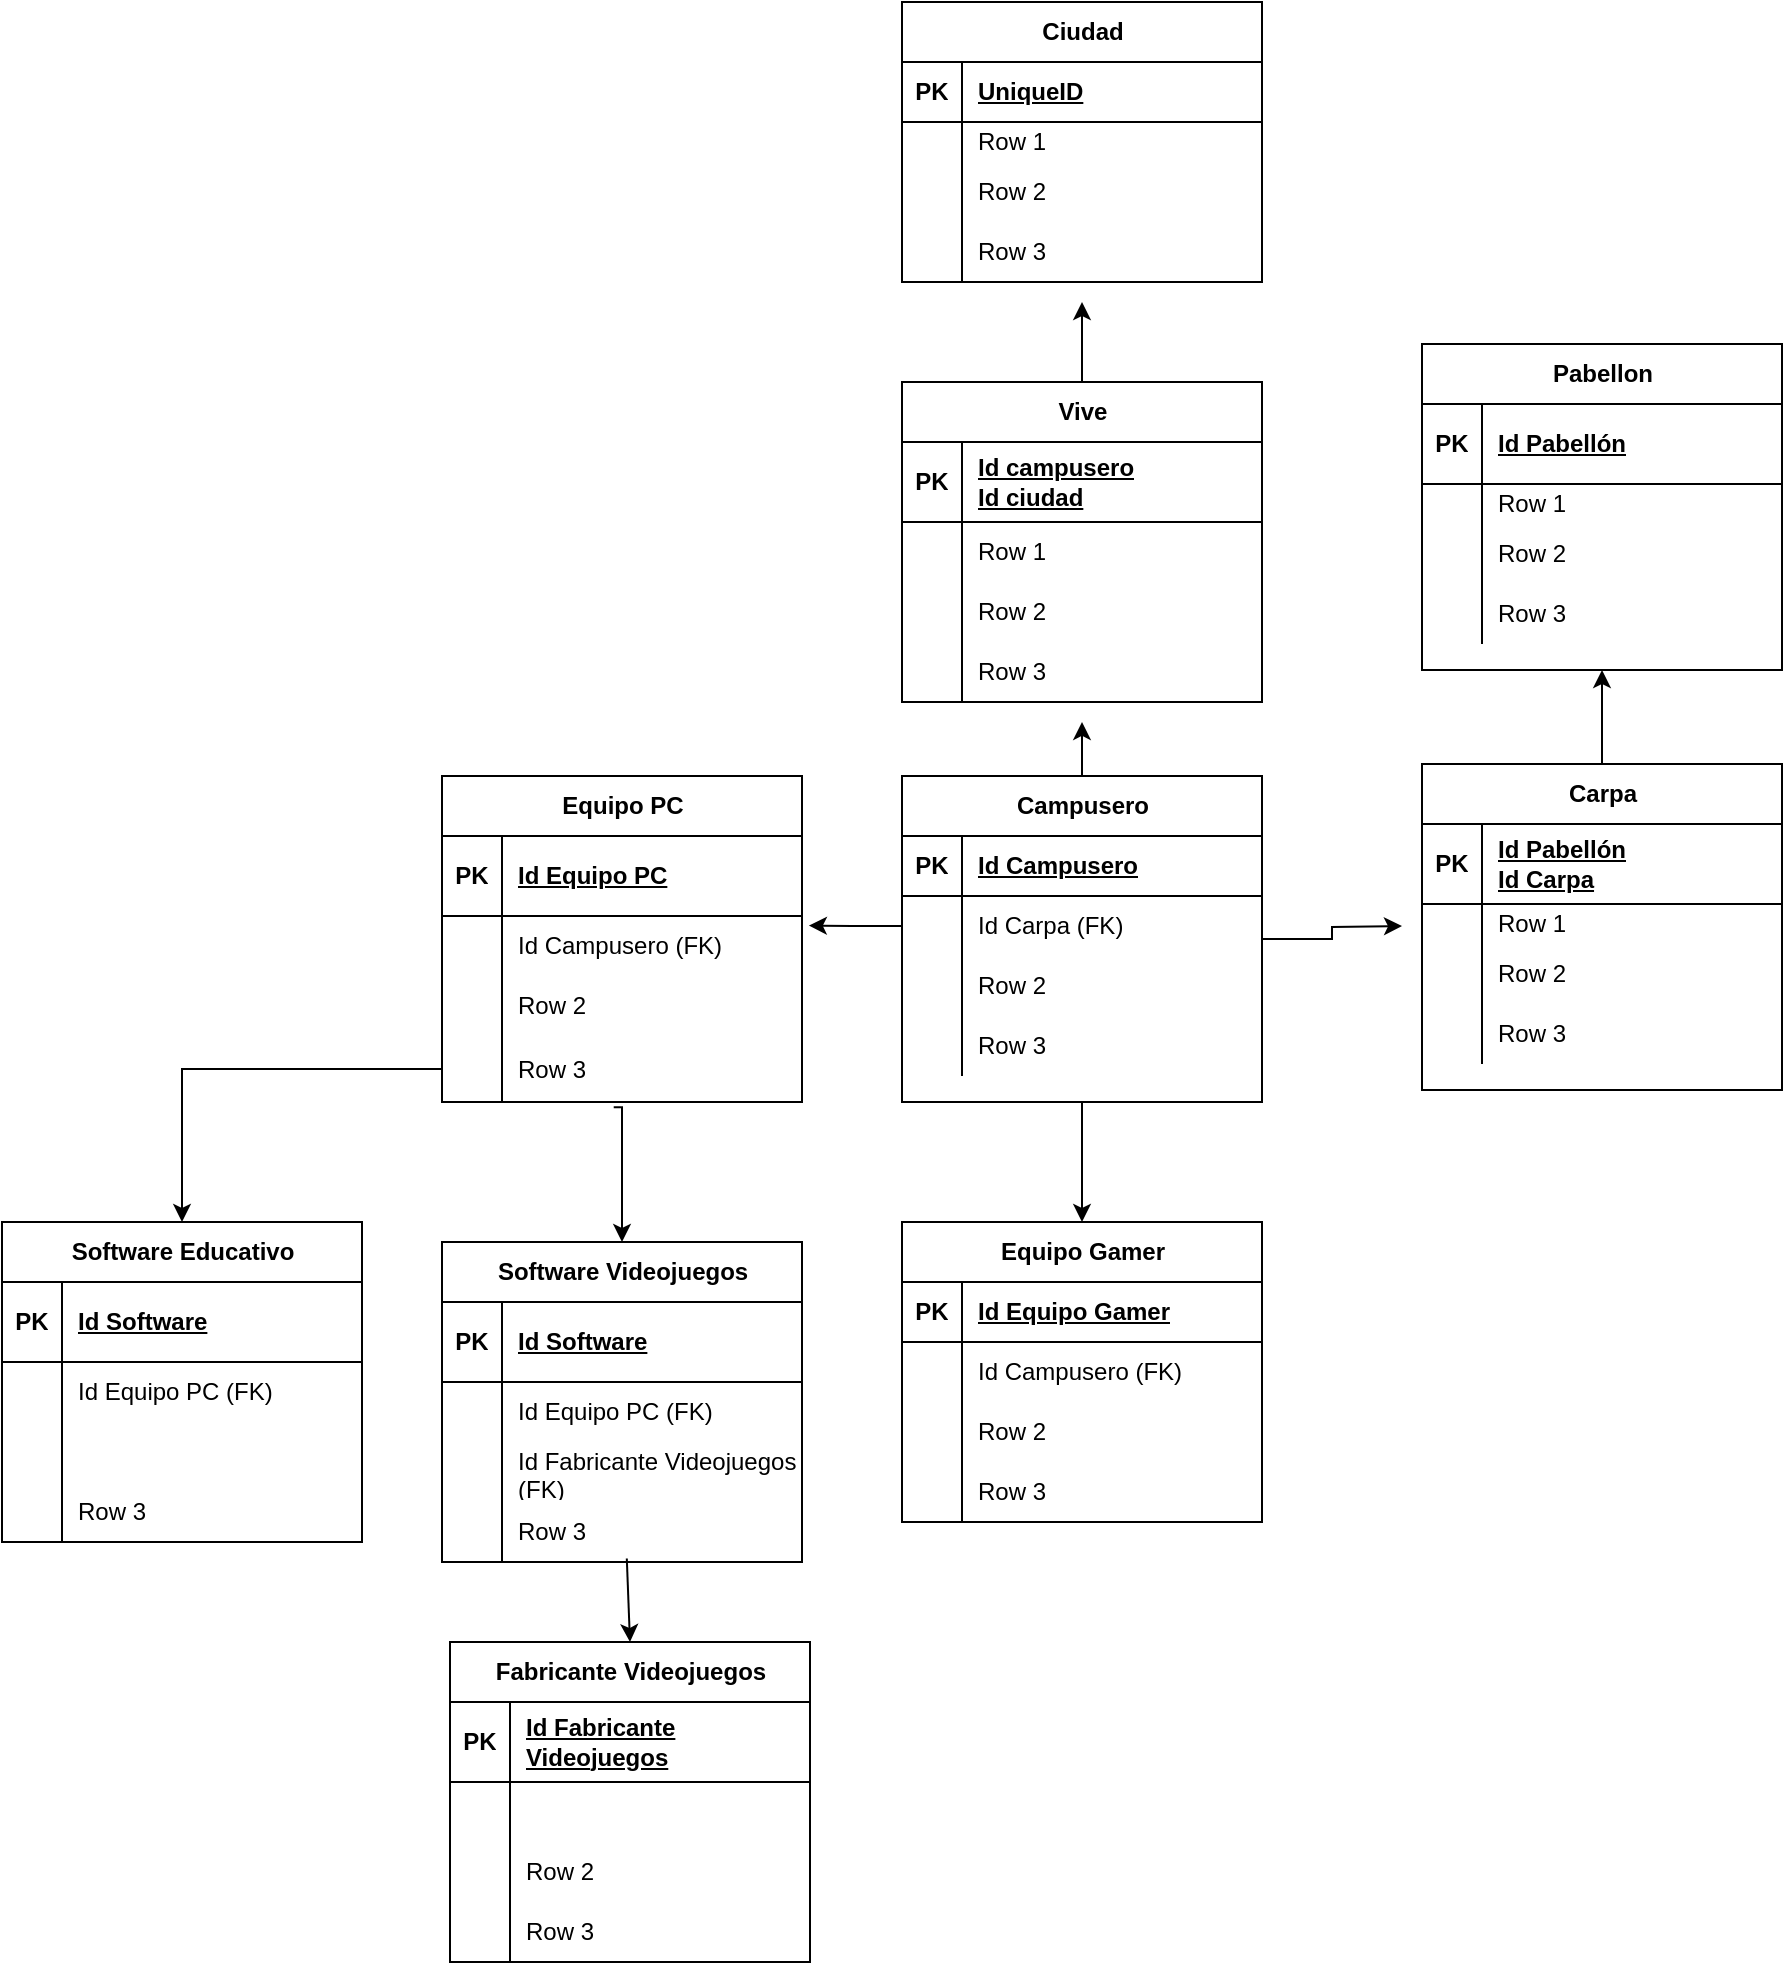 <mxfile version="24.0.7" type="github">
  <diagram name="Página-1" id="OaB4uqF4rXkdWsNywnOx">
    <mxGraphModel dx="1625" dy="1523" grid="1" gridSize="10" guides="1" tooltips="1" connect="1" arrows="1" fold="1" page="1" pageScale="1" pageWidth="583" pageHeight="413" math="0" shadow="0">
      <root>
        <mxCell id="0" />
        <mxCell id="1" parent="0" />
        <mxCell id="SOvv53w-zPYkw4qj_Jx9-73" style="edgeStyle=orthogonalEdgeStyle;rounded=0;orthogonalLoop=1;jettySize=auto;html=1;" edge="1" parent="1" source="SOvv53w-zPYkw4qj_Jx9-6">
          <mxGeometry relative="1" as="geometry">
            <mxPoint x="490" y="282" as="targetPoint" />
          </mxGeometry>
        </mxCell>
        <mxCell id="SOvv53w-zPYkw4qj_Jx9-145" style="edgeStyle=orthogonalEdgeStyle;rounded=0;orthogonalLoop=1;jettySize=auto;html=1;exitX=0.5;exitY=1;exitDx=0;exitDy=0;entryX=0.5;entryY=0;entryDx=0;entryDy=0;" edge="1" parent="1" source="SOvv53w-zPYkw4qj_Jx9-6" target="SOvv53w-zPYkw4qj_Jx9-132">
          <mxGeometry relative="1" as="geometry" />
        </mxCell>
        <mxCell id="SOvv53w-zPYkw4qj_Jx9-6" value="Campusero" style="shape=table;startSize=30;container=1;collapsible=1;childLayout=tableLayout;fixedRows=1;rowLines=0;fontStyle=1;align=center;resizeLast=1;html=1;" vertex="1" parent="1">
          <mxGeometry x="240" y="207" width="180" height="163" as="geometry" />
        </mxCell>
        <mxCell id="SOvv53w-zPYkw4qj_Jx9-7" value="" style="shape=tableRow;horizontal=0;startSize=0;swimlaneHead=0;swimlaneBody=0;fillColor=none;collapsible=0;dropTarget=0;points=[[0,0.5],[1,0.5]];portConstraint=eastwest;top=0;left=0;right=0;bottom=1;" vertex="1" parent="SOvv53w-zPYkw4qj_Jx9-6">
          <mxGeometry y="30" width="180" height="30" as="geometry" />
        </mxCell>
        <mxCell id="SOvv53w-zPYkw4qj_Jx9-8" value="PK" style="shape=partialRectangle;connectable=0;fillColor=none;top=0;left=0;bottom=0;right=0;fontStyle=1;overflow=hidden;whiteSpace=wrap;html=1;" vertex="1" parent="SOvv53w-zPYkw4qj_Jx9-7">
          <mxGeometry width="30" height="30" as="geometry">
            <mxRectangle width="30" height="30" as="alternateBounds" />
          </mxGeometry>
        </mxCell>
        <mxCell id="SOvv53w-zPYkw4qj_Jx9-9" value="Id Campusero" style="shape=partialRectangle;connectable=0;fillColor=none;top=0;left=0;bottom=0;right=0;align=left;spacingLeft=6;fontStyle=5;overflow=hidden;whiteSpace=wrap;html=1;" vertex="1" parent="SOvv53w-zPYkw4qj_Jx9-7">
          <mxGeometry x="30" width="150" height="30" as="geometry">
            <mxRectangle width="150" height="30" as="alternateBounds" />
          </mxGeometry>
        </mxCell>
        <mxCell id="SOvv53w-zPYkw4qj_Jx9-10" value="" style="shape=tableRow;horizontal=0;startSize=0;swimlaneHead=0;swimlaneBody=0;fillColor=none;collapsible=0;dropTarget=0;points=[[0,0.5],[1,0.5]];portConstraint=eastwest;top=0;left=0;right=0;bottom=0;" vertex="1" parent="SOvv53w-zPYkw4qj_Jx9-6">
          <mxGeometry y="60" width="180" height="30" as="geometry" />
        </mxCell>
        <mxCell id="SOvv53w-zPYkw4qj_Jx9-11" value="" style="shape=partialRectangle;connectable=0;fillColor=none;top=0;left=0;bottom=0;right=0;editable=1;overflow=hidden;whiteSpace=wrap;html=1;" vertex="1" parent="SOvv53w-zPYkw4qj_Jx9-10">
          <mxGeometry width="30" height="30" as="geometry">
            <mxRectangle width="30" height="30" as="alternateBounds" />
          </mxGeometry>
        </mxCell>
        <mxCell id="SOvv53w-zPYkw4qj_Jx9-12" value="Id Carpa (FK)" style="shape=partialRectangle;connectable=0;fillColor=none;top=0;left=0;bottom=0;right=0;align=left;spacingLeft=6;overflow=hidden;whiteSpace=wrap;html=1;" vertex="1" parent="SOvv53w-zPYkw4qj_Jx9-10">
          <mxGeometry x="30" width="150" height="30" as="geometry">
            <mxRectangle width="150" height="30" as="alternateBounds" />
          </mxGeometry>
        </mxCell>
        <mxCell id="SOvv53w-zPYkw4qj_Jx9-13" value="" style="shape=tableRow;horizontal=0;startSize=0;swimlaneHead=0;swimlaneBody=0;fillColor=none;collapsible=0;dropTarget=0;points=[[0,0.5],[1,0.5]];portConstraint=eastwest;top=0;left=0;right=0;bottom=0;" vertex="1" parent="SOvv53w-zPYkw4qj_Jx9-6">
          <mxGeometry y="90" width="180" height="30" as="geometry" />
        </mxCell>
        <mxCell id="SOvv53w-zPYkw4qj_Jx9-14" value="" style="shape=partialRectangle;connectable=0;fillColor=none;top=0;left=0;bottom=0;right=0;editable=1;overflow=hidden;whiteSpace=wrap;html=1;" vertex="1" parent="SOvv53w-zPYkw4qj_Jx9-13">
          <mxGeometry width="30" height="30" as="geometry">
            <mxRectangle width="30" height="30" as="alternateBounds" />
          </mxGeometry>
        </mxCell>
        <mxCell id="SOvv53w-zPYkw4qj_Jx9-15" value="Row 2" style="shape=partialRectangle;connectable=0;fillColor=none;top=0;left=0;bottom=0;right=0;align=left;spacingLeft=6;overflow=hidden;whiteSpace=wrap;html=1;" vertex="1" parent="SOvv53w-zPYkw4qj_Jx9-13">
          <mxGeometry x="30" width="150" height="30" as="geometry">
            <mxRectangle width="150" height="30" as="alternateBounds" />
          </mxGeometry>
        </mxCell>
        <mxCell id="SOvv53w-zPYkw4qj_Jx9-16" value="" style="shape=tableRow;horizontal=0;startSize=0;swimlaneHead=0;swimlaneBody=0;fillColor=none;collapsible=0;dropTarget=0;points=[[0,0.5],[1,0.5]];portConstraint=eastwest;top=0;left=0;right=0;bottom=0;" vertex="1" parent="SOvv53w-zPYkw4qj_Jx9-6">
          <mxGeometry y="120" width="180" height="30" as="geometry" />
        </mxCell>
        <mxCell id="SOvv53w-zPYkw4qj_Jx9-17" value="" style="shape=partialRectangle;connectable=0;fillColor=none;top=0;left=0;bottom=0;right=0;editable=1;overflow=hidden;whiteSpace=wrap;html=1;" vertex="1" parent="SOvv53w-zPYkw4qj_Jx9-16">
          <mxGeometry width="30" height="30" as="geometry">
            <mxRectangle width="30" height="30" as="alternateBounds" />
          </mxGeometry>
        </mxCell>
        <mxCell id="SOvv53w-zPYkw4qj_Jx9-18" value="Row 3" style="shape=partialRectangle;connectable=0;fillColor=none;top=0;left=0;bottom=0;right=0;align=left;spacingLeft=6;overflow=hidden;whiteSpace=wrap;html=1;" vertex="1" parent="SOvv53w-zPYkw4qj_Jx9-16">
          <mxGeometry x="30" width="150" height="30" as="geometry">
            <mxRectangle width="150" height="30" as="alternateBounds" />
          </mxGeometry>
        </mxCell>
        <mxCell id="SOvv53w-zPYkw4qj_Jx9-59" style="edgeStyle=orthogonalEdgeStyle;rounded=0;orthogonalLoop=1;jettySize=auto;html=1;exitX=0.5;exitY=0;exitDx=0;exitDy=0;" edge="1" parent="1" source="SOvv53w-zPYkw4qj_Jx9-19">
          <mxGeometry relative="1" as="geometry">
            <mxPoint x="330" y="-30" as="targetPoint" />
          </mxGeometry>
        </mxCell>
        <mxCell id="SOvv53w-zPYkw4qj_Jx9-19" value="Vive" style="shape=table;startSize=30;container=1;collapsible=1;childLayout=tableLayout;fixedRows=1;rowLines=0;fontStyle=1;align=center;resizeLast=1;html=1;" vertex="1" parent="1">
          <mxGeometry x="240" y="10" width="180" height="160" as="geometry" />
        </mxCell>
        <mxCell id="SOvv53w-zPYkw4qj_Jx9-20" value="" style="shape=tableRow;horizontal=0;startSize=0;swimlaneHead=0;swimlaneBody=0;fillColor=none;collapsible=0;dropTarget=0;points=[[0,0.5],[1,0.5]];portConstraint=eastwest;top=0;left=0;right=0;bottom=1;" vertex="1" parent="SOvv53w-zPYkw4qj_Jx9-19">
          <mxGeometry y="30" width="180" height="40" as="geometry" />
        </mxCell>
        <mxCell id="SOvv53w-zPYkw4qj_Jx9-21" value="PK" style="shape=partialRectangle;connectable=0;fillColor=none;top=0;left=0;bottom=0;right=0;fontStyle=1;overflow=hidden;whiteSpace=wrap;html=1;" vertex="1" parent="SOvv53w-zPYkw4qj_Jx9-20">
          <mxGeometry width="30" height="40" as="geometry">
            <mxRectangle width="30" height="40" as="alternateBounds" />
          </mxGeometry>
        </mxCell>
        <mxCell id="SOvv53w-zPYkw4qj_Jx9-22" value="Id campusero&lt;div&gt;Id ciudad&lt;/div&gt;" style="shape=partialRectangle;connectable=0;fillColor=none;top=0;left=0;bottom=0;right=0;align=left;spacingLeft=6;fontStyle=5;overflow=hidden;whiteSpace=wrap;html=1;" vertex="1" parent="SOvv53w-zPYkw4qj_Jx9-20">
          <mxGeometry x="30" width="150" height="40" as="geometry">
            <mxRectangle width="150" height="40" as="alternateBounds" />
          </mxGeometry>
        </mxCell>
        <mxCell id="SOvv53w-zPYkw4qj_Jx9-23" value="" style="shape=tableRow;horizontal=0;startSize=0;swimlaneHead=0;swimlaneBody=0;fillColor=none;collapsible=0;dropTarget=0;points=[[0,0.5],[1,0.5]];portConstraint=eastwest;top=0;left=0;right=0;bottom=0;" vertex="1" parent="SOvv53w-zPYkw4qj_Jx9-19">
          <mxGeometry y="70" width="180" height="30" as="geometry" />
        </mxCell>
        <mxCell id="SOvv53w-zPYkw4qj_Jx9-24" value="" style="shape=partialRectangle;connectable=0;fillColor=none;top=0;left=0;bottom=0;right=0;editable=1;overflow=hidden;whiteSpace=wrap;html=1;" vertex="1" parent="SOvv53w-zPYkw4qj_Jx9-23">
          <mxGeometry width="30" height="30" as="geometry">
            <mxRectangle width="30" height="30" as="alternateBounds" />
          </mxGeometry>
        </mxCell>
        <mxCell id="SOvv53w-zPYkw4qj_Jx9-25" value="Row 1" style="shape=partialRectangle;connectable=0;fillColor=none;top=0;left=0;bottom=0;right=0;align=left;spacingLeft=6;overflow=hidden;whiteSpace=wrap;html=1;" vertex="1" parent="SOvv53w-zPYkw4qj_Jx9-23">
          <mxGeometry x="30" width="150" height="30" as="geometry">
            <mxRectangle width="150" height="30" as="alternateBounds" />
          </mxGeometry>
        </mxCell>
        <mxCell id="SOvv53w-zPYkw4qj_Jx9-26" value="" style="shape=tableRow;horizontal=0;startSize=0;swimlaneHead=0;swimlaneBody=0;fillColor=none;collapsible=0;dropTarget=0;points=[[0,0.5],[1,0.5]];portConstraint=eastwest;top=0;left=0;right=0;bottom=0;" vertex="1" parent="SOvv53w-zPYkw4qj_Jx9-19">
          <mxGeometry y="100" width="180" height="30" as="geometry" />
        </mxCell>
        <mxCell id="SOvv53w-zPYkw4qj_Jx9-27" value="" style="shape=partialRectangle;connectable=0;fillColor=none;top=0;left=0;bottom=0;right=0;editable=1;overflow=hidden;whiteSpace=wrap;html=1;" vertex="1" parent="SOvv53w-zPYkw4qj_Jx9-26">
          <mxGeometry width="30" height="30" as="geometry">
            <mxRectangle width="30" height="30" as="alternateBounds" />
          </mxGeometry>
        </mxCell>
        <mxCell id="SOvv53w-zPYkw4qj_Jx9-28" value="Row 2" style="shape=partialRectangle;connectable=0;fillColor=none;top=0;left=0;bottom=0;right=0;align=left;spacingLeft=6;overflow=hidden;whiteSpace=wrap;html=1;" vertex="1" parent="SOvv53w-zPYkw4qj_Jx9-26">
          <mxGeometry x="30" width="150" height="30" as="geometry">
            <mxRectangle width="150" height="30" as="alternateBounds" />
          </mxGeometry>
        </mxCell>
        <mxCell id="SOvv53w-zPYkw4qj_Jx9-29" value="" style="shape=tableRow;horizontal=0;startSize=0;swimlaneHead=0;swimlaneBody=0;fillColor=none;collapsible=0;dropTarget=0;points=[[0,0.5],[1,0.5]];portConstraint=eastwest;top=0;left=0;right=0;bottom=0;" vertex="1" parent="SOvv53w-zPYkw4qj_Jx9-19">
          <mxGeometry y="130" width="180" height="30" as="geometry" />
        </mxCell>
        <mxCell id="SOvv53w-zPYkw4qj_Jx9-30" value="" style="shape=partialRectangle;connectable=0;fillColor=none;top=0;left=0;bottom=0;right=0;editable=1;overflow=hidden;whiteSpace=wrap;html=1;" vertex="1" parent="SOvv53w-zPYkw4qj_Jx9-29">
          <mxGeometry width="30" height="30" as="geometry">
            <mxRectangle width="30" height="30" as="alternateBounds" />
          </mxGeometry>
        </mxCell>
        <mxCell id="SOvv53w-zPYkw4qj_Jx9-31" value="Row 3" style="shape=partialRectangle;connectable=0;fillColor=none;top=0;left=0;bottom=0;right=0;align=left;spacingLeft=6;overflow=hidden;whiteSpace=wrap;html=1;" vertex="1" parent="SOvv53w-zPYkw4qj_Jx9-29">
          <mxGeometry x="30" width="150" height="30" as="geometry">
            <mxRectangle width="150" height="30" as="alternateBounds" />
          </mxGeometry>
        </mxCell>
        <mxCell id="SOvv53w-zPYkw4qj_Jx9-32" value="Ciudad" style="shape=table;startSize=30;container=1;collapsible=1;childLayout=tableLayout;fixedRows=1;rowLines=0;fontStyle=1;align=center;resizeLast=1;html=1;" vertex="1" parent="1">
          <mxGeometry x="240" y="-180" width="180" height="140" as="geometry" />
        </mxCell>
        <mxCell id="SOvv53w-zPYkw4qj_Jx9-33" value="" style="shape=tableRow;horizontal=0;startSize=0;swimlaneHead=0;swimlaneBody=0;fillColor=none;collapsible=0;dropTarget=0;points=[[0,0.5],[1,0.5]];portConstraint=eastwest;top=0;left=0;right=0;bottom=1;" vertex="1" parent="SOvv53w-zPYkw4qj_Jx9-32">
          <mxGeometry y="30" width="180" height="30" as="geometry" />
        </mxCell>
        <mxCell id="SOvv53w-zPYkw4qj_Jx9-34" value="PK" style="shape=partialRectangle;connectable=0;fillColor=none;top=0;left=0;bottom=0;right=0;fontStyle=1;overflow=hidden;whiteSpace=wrap;html=1;" vertex="1" parent="SOvv53w-zPYkw4qj_Jx9-33">
          <mxGeometry width="30" height="30" as="geometry">
            <mxRectangle width="30" height="30" as="alternateBounds" />
          </mxGeometry>
        </mxCell>
        <mxCell id="SOvv53w-zPYkw4qj_Jx9-35" value="UniqueID" style="shape=partialRectangle;connectable=0;fillColor=none;top=0;left=0;bottom=0;right=0;align=left;spacingLeft=6;fontStyle=5;overflow=hidden;whiteSpace=wrap;html=1;" vertex="1" parent="SOvv53w-zPYkw4qj_Jx9-33">
          <mxGeometry x="30" width="150" height="30" as="geometry">
            <mxRectangle width="150" height="30" as="alternateBounds" />
          </mxGeometry>
        </mxCell>
        <mxCell id="SOvv53w-zPYkw4qj_Jx9-36" value="" style="shape=tableRow;horizontal=0;startSize=0;swimlaneHead=0;swimlaneBody=0;fillColor=none;collapsible=0;dropTarget=0;points=[[0,0.5],[1,0.5]];portConstraint=eastwest;top=0;left=0;right=0;bottom=0;" vertex="1" parent="SOvv53w-zPYkw4qj_Jx9-32">
          <mxGeometry y="60" width="180" height="20" as="geometry" />
        </mxCell>
        <mxCell id="SOvv53w-zPYkw4qj_Jx9-37" value="" style="shape=partialRectangle;connectable=0;fillColor=none;top=0;left=0;bottom=0;right=0;editable=1;overflow=hidden;whiteSpace=wrap;html=1;" vertex="1" parent="SOvv53w-zPYkw4qj_Jx9-36">
          <mxGeometry width="30" height="20" as="geometry">
            <mxRectangle width="30" height="20" as="alternateBounds" />
          </mxGeometry>
        </mxCell>
        <mxCell id="SOvv53w-zPYkw4qj_Jx9-38" value="Row 1" style="shape=partialRectangle;connectable=0;fillColor=none;top=0;left=0;bottom=0;right=0;align=left;spacingLeft=6;overflow=hidden;whiteSpace=wrap;html=1;" vertex="1" parent="SOvv53w-zPYkw4qj_Jx9-36">
          <mxGeometry x="30" width="150" height="20" as="geometry">
            <mxRectangle width="150" height="20" as="alternateBounds" />
          </mxGeometry>
        </mxCell>
        <mxCell id="SOvv53w-zPYkw4qj_Jx9-39" value="" style="shape=tableRow;horizontal=0;startSize=0;swimlaneHead=0;swimlaneBody=0;fillColor=none;collapsible=0;dropTarget=0;points=[[0,0.5],[1,0.5]];portConstraint=eastwest;top=0;left=0;right=0;bottom=0;" vertex="1" parent="SOvv53w-zPYkw4qj_Jx9-32">
          <mxGeometry y="80" width="180" height="30" as="geometry" />
        </mxCell>
        <mxCell id="SOvv53w-zPYkw4qj_Jx9-40" value="" style="shape=partialRectangle;connectable=0;fillColor=none;top=0;left=0;bottom=0;right=0;editable=1;overflow=hidden;whiteSpace=wrap;html=1;" vertex="1" parent="SOvv53w-zPYkw4qj_Jx9-39">
          <mxGeometry width="30" height="30" as="geometry">
            <mxRectangle width="30" height="30" as="alternateBounds" />
          </mxGeometry>
        </mxCell>
        <mxCell id="SOvv53w-zPYkw4qj_Jx9-41" value="Row 2" style="shape=partialRectangle;connectable=0;fillColor=none;top=0;left=0;bottom=0;right=0;align=left;spacingLeft=6;overflow=hidden;whiteSpace=wrap;html=1;" vertex="1" parent="SOvv53w-zPYkw4qj_Jx9-39">
          <mxGeometry x="30" width="150" height="30" as="geometry">
            <mxRectangle width="150" height="30" as="alternateBounds" />
          </mxGeometry>
        </mxCell>
        <mxCell id="SOvv53w-zPYkw4qj_Jx9-42" value="" style="shape=tableRow;horizontal=0;startSize=0;swimlaneHead=0;swimlaneBody=0;fillColor=none;collapsible=0;dropTarget=0;points=[[0,0.5],[1,0.5]];portConstraint=eastwest;top=0;left=0;right=0;bottom=0;" vertex="1" parent="SOvv53w-zPYkw4qj_Jx9-32">
          <mxGeometry y="110" width="180" height="30" as="geometry" />
        </mxCell>
        <mxCell id="SOvv53w-zPYkw4qj_Jx9-43" value="" style="shape=partialRectangle;connectable=0;fillColor=none;top=0;left=0;bottom=0;right=0;editable=1;overflow=hidden;whiteSpace=wrap;html=1;" vertex="1" parent="SOvv53w-zPYkw4qj_Jx9-42">
          <mxGeometry width="30" height="30" as="geometry">
            <mxRectangle width="30" height="30" as="alternateBounds" />
          </mxGeometry>
        </mxCell>
        <mxCell id="SOvv53w-zPYkw4qj_Jx9-44" value="Row 3" style="shape=partialRectangle;connectable=0;fillColor=none;top=0;left=0;bottom=0;right=0;align=left;spacingLeft=6;overflow=hidden;whiteSpace=wrap;html=1;" vertex="1" parent="SOvv53w-zPYkw4qj_Jx9-42">
          <mxGeometry x="30" width="150" height="30" as="geometry">
            <mxRectangle width="150" height="30" as="alternateBounds" />
          </mxGeometry>
        </mxCell>
        <mxCell id="SOvv53w-zPYkw4qj_Jx9-75" style="edgeStyle=orthogonalEdgeStyle;rounded=0;orthogonalLoop=1;jettySize=auto;html=1;exitX=0.5;exitY=0;exitDx=0;exitDy=0;entryX=0.5;entryY=1;entryDx=0;entryDy=0;" edge="1" parent="1" source="SOvv53w-zPYkw4qj_Jx9-45" target="SOvv53w-zPYkw4qj_Jx9-60">
          <mxGeometry relative="1" as="geometry" />
        </mxCell>
        <mxCell id="SOvv53w-zPYkw4qj_Jx9-45" value="Carpa" style="shape=table;startSize=30;container=1;collapsible=1;childLayout=tableLayout;fixedRows=1;rowLines=0;fontStyle=1;align=center;resizeLast=1;html=1;" vertex="1" parent="1">
          <mxGeometry x="500" y="201" width="180" height="163" as="geometry" />
        </mxCell>
        <mxCell id="SOvv53w-zPYkw4qj_Jx9-46" value="" style="shape=tableRow;horizontal=0;startSize=0;swimlaneHead=0;swimlaneBody=0;fillColor=none;collapsible=0;dropTarget=0;points=[[0,0.5],[1,0.5]];portConstraint=eastwest;top=0;left=0;right=0;bottom=1;" vertex="1" parent="SOvv53w-zPYkw4qj_Jx9-45">
          <mxGeometry y="30" width="180" height="40" as="geometry" />
        </mxCell>
        <mxCell id="SOvv53w-zPYkw4qj_Jx9-47" value="PK" style="shape=partialRectangle;connectable=0;fillColor=none;top=0;left=0;bottom=0;right=0;fontStyle=1;overflow=hidden;whiteSpace=wrap;html=1;" vertex="1" parent="SOvv53w-zPYkw4qj_Jx9-46">
          <mxGeometry width="30" height="40" as="geometry">
            <mxRectangle width="30" height="40" as="alternateBounds" />
          </mxGeometry>
        </mxCell>
        <mxCell id="SOvv53w-zPYkw4qj_Jx9-48" value="Id Pabellón&lt;div&gt;Id Carpa&lt;/div&gt;" style="shape=partialRectangle;connectable=0;fillColor=none;top=0;left=0;bottom=0;right=0;align=left;spacingLeft=6;fontStyle=5;overflow=hidden;whiteSpace=wrap;html=1;" vertex="1" parent="SOvv53w-zPYkw4qj_Jx9-46">
          <mxGeometry x="30" width="150" height="40" as="geometry">
            <mxRectangle width="150" height="40" as="alternateBounds" />
          </mxGeometry>
        </mxCell>
        <mxCell id="SOvv53w-zPYkw4qj_Jx9-49" value="" style="shape=tableRow;horizontal=0;startSize=0;swimlaneHead=0;swimlaneBody=0;fillColor=none;collapsible=0;dropTarget=0;points=[[0,0.5],[1,0.5]];portConstraint=eastwest;top=0;left=0;right=0;bottom=0;" vertex="1" parent="SOvv53w-zPYkw4qj_Jx9-45">
          <mxGeometry y="70" width="180" height="20" as="geometry" />
        </mxCell>
        <mxCell id="SOvv53w-zPYkw4qj_Jx9-50" value="" style="shape=partialRectangle;connectable=0;fillColor=none;top=0;left=0;bottom=0;right=0;editable=1;overflow=hidden;whiteSpace=wrap;html=1;" vertex="1" parent="SOvv53w-zPYkw4qj_Jx9-49">
          <mxGeometry width="30" height="20" as="geometry">
            <mxRectangle width="30" height="20" as="alternateBounds" />
          </mxGeometry>
        </mxCell>
        <mxCell id="SOvv53w-zPYkw4qj_Jx9-51" value="Row 1" style="shape=partialRectangle;connectable=0;fillColor=none;top=0;left=0;bottom=0;right=0;align=left;spacingLeft=6;overflow=hidden;whiteSpace=wrap;html=1;" vertex="1" parent="SOvv53w-zPYkw4qj_Jx9-49">
          <mxGeometry x="30" width="150" height="20" as="geometry">
            <mxRectangle width="150" height="20" as="alternateBounds" />
          </mxGeometry>
        </mxCell>
        <mxCell id="SOvv53w-zPYkw4qj_Jx9-52" value="" style="shape=tableRow;horizontal=0;startSize=0;swimlaneHead=0;swimlaneBody=0;fillColor=none;collapsible=0;dropTarget=0;points=[[0,0.5],[1,0.5]];portConstraint=eastwest;top=0;left=0;right=0;bottom=0;" vertex="1" parent="SOvv53w-zPYkw4qj_Jx9-45">
          <mxGeometry y="90" width="180" height="30" as="geometry" />
        </mxCell>
        <mxCell id="SOvv53w-zPYkw4qj_Jx9-53" value="" style="shape=partialRectangle;connectable=0;fillColor=none;top=0;left=0;bottom=0;right=0;editable=1;overflow=hidden;whiteSpace=wrap;html=1;" vertex="1" parent="SOvv53w-zPYkw4qj_Jx9-52">
          <mxGeometry width="30" height="30" as="geometry">
            <mxRectangle width="30" height="30" as="alternateBounds" />
          </mxGeometry>
        </mxCell>
        <mxCell id="SOvv53w-zPYkw4qj_Jx9-54" value="Row 2" style="shape=partialRectangle;connectable=0;fillColor=none;top=0;left=0;bottom=0;right=0;align=left;spacingLeft=6;overflow=hidden;whiteSpace=wrap;html=1;" vertex="1" parent="SOvv53w-zPYkw4qj_Jx9-52">
          <mxGeometry x="30" width="150" height="30" as="geometry">
            <mxRectangle width="150" height="30" as="alternateBounds" />
          </mxGeometry>
        </mxCell>
        <mxCell id="SOvv53w-zPYkw4qj_Jx9-55" value="" style="shape=tableRow;horizontal=0;startSize=0;swimlaneHead=0;swimlaneBody=0;fillColor=none;collapsible=0;dropTarget=0;points=[[0,0.5],[1,0.5]];portConstraint=eastwest;top=0;left=0;right=0;bottom=0;" vertex="1" parent="SOvv53w-zPYkw4qj_Jx9-45">
          <mxGeometry y="120" width="180" height="30" as="geometry" />
        </mxCell>
        <mxCell id="SOvv53w-zPYkw4qj_Jx9-56" value="" style="shape=partialRectangle;connectable=0;fillColor=none;top=0;left=0;bottom=0;right=0;editable=1;overflow=hidden;whiteSpace=wrap;html=1;" vertex="1" parent="SOvv53w-zPYkw4qj_Jx9-55">
          <mxGeometry width="30" height="30" as="geometry">
            <mxRectangle width="30" height="30" as="alternateBounds" />
          </mxGeometry>
        </mxCell>
        <mxCell id="SOvv53w-zPYkw4qj_Jx9-57" value="Row 3" style="shape=partialRectangle;connectable=0;fillColor=none;top=0;left=0;bottom=0;right=0;align=left;spacingLeft=6;overflow=hidden;whiteSpace=wrap;html=1;" vertex="1" parent="SOvv53w-zPYkw4qj_Jx9-55">
          <mxGeometry x="30" width="150" height="30" as="geometry">
            <mxRectangle width="150" height="30" as="alternateBounds" />
          </mxGeometry>
        </mxCell>
        <mxCell id="SOvv53w-zPYkw4qj_Jx9-58" style="edgeStyle=orthogonalEdgeStyle;rounded=0;orthogonalLoop=1;jettySize=auto;html=1;exitX=0.5;exitY=0;exitDx=0;exitDy=0;entryX=0.5;entryY=1.333;entryDx=0;entryDy=0;entryPerimeter=0;" edge="1" parent="1" source="SOvv53w-zPYkw4qj_Jx9-6" target="SOvv53w-zPYkw4qj_Jx9-29">
          <mxGeometry relative="1" as="geometry" />
        </mxCell>
        <mxCell id="SOvv53w-zPYkw4qj_Jx9-60" value="Pabellon" style="shape=table;startSize=30;container=1;collapsible=1;childLayout=tableLayout;fixedRows=1;rowLines=0;fontStyle=1;align=center;resizeLast=1;html=1;" vertex="1" parent="1">
          <mxGeometry x="500" y="-9" width="180" height="163" as="geometry" />
        </mxCell>
        <mxCell id="SOvv53w-zPYkw4qj_Jx9-61" value="" style="shape=tableRow;horizontal=0;startSize=0;swimlaneHead=0;swimlaneBody=0;fillColor=none;collapsible=0;dropTarget=0;points=[[0,0.5],[1,0.5]];portConstraint=eastwest;top=0;left=0;right=0;bottom=1;" vertex="1" parent="SOvv53w-zPYkw4qj_Jx9-60">
          <mxGeometry y="30" width="180" height="40" as="geometry" />
        </mxCell>
        <mxCell id="SOvv53w-zPYkw4qj_Jx9-62" value="PK" style="shape=partialRectangle;connectable=0;fillColor=none;top=0;left=0;bottom=0;right=0;fontStyle=1;overflow=hidden;whiteSpace=wrap;html=1;" vertex="1" parent="SOvv53w-zPYkw4qj_Jx9-61">
          <mxGeometry width="30" height="40" as="geometry">
            <mxRectangle width="30" height="40" as="alternateBounds" />
          </mxGeometry>
        </mxCell>
        <mxCell id="SOvv53w-zPYkw4qj_Jx9-63" value="Id Pabellón" style="shape=partialRectangle;connectable=0;fillColor=none;top=0;left=0;bottom=0;right=0;align=left;spacingLeft=6;fontStyle=5;overflow=hidden;whiteSpace=wrap;html=1;" vertex="1" parent="SOvv53w-zPYkw4qj_Jx9-61">
          <mxGeometry x="30" width="150" height="40" as="geometry">
            <mxRectangle width="150" height="40" as="alternateBounds" />
          </mxGeometry>
        </mxCell>
        <mxCell id="SOvv53w-zPYkw4qj_Jx9-64" value="" style="shape=tableRow;horizontal=0;startSize=0;swimlaneHead=0;swimlaneBody=0;fillColor=none;collapsible=0;dropTarget=0;points=[[0,0.5],[1,0.5]];portConstraint=eastwest;top=0;left=0;right=0;bottom=0;" vertex="1" parent="SOvv53w-zPYkw4qj_Jx9-60">
          <mxGeometry y="70" width="180" height="20" as="geometry" />
        </mxCell>
        <mxCell id="SOvv53w-zPYkw4qj_Jx9-65" value="" style="shape=partialRectangle;connectable=0;fillColor=none;top=0;left=0;bottom=0;right=0;editable=1;overflow=hidden;whiteSpace=wrap;html=1;" vertex="1" parent="SOvv53w-zPYkw4qj_Jx9-64">
          <mxGeometry width="30" height="20" as="geometry">
            <mxRectangle width="30" height="20" as="alternateBounds" />
          </mxGeometry>
        </mxCell>
        <mxCell id="SOvv53w-zPYkw4qj_Jx9-66" value="Row 1" style="shape=partialRectangle;connectable=0;fillColor=none;top=0;left=0;bottom=0;right=0;align=left;spacingLeft=6;overflow=hidden;whiteSpace=wrap;html=1;" vertex="1" parent="SOvv53w-zPYkw4qj_Jx9-64">
          <mxGeometry x="30" width="150" height="20" as="geometry">
            <mxRectangle width="150" height="20" as="alternateBounds" />
          </mxGeometry>
        </mxCell>
        <mxCell id="SOvv53w-zPYkw4qj_Jx9-67" value="" style="shape=tableRow;horizontal=0;startSize=0;swimlaneHead=0;swimlaneBody=0;fillColor=none;collapsible=0;dropTarget=0;points=[[0,0.5],[1,0.5]];portConstraint=eastwest;top=0;left=0;right=0;bottom=0;" vertex="1" parent="SOvv53w-zPYkw4qj_Jx9-60">
          <mxGeometry y="90" width="180" height="30" as="geometry" />
        </mxCell>
        <mxCell id="SOvv53w-zPYkw4qj_Jx9-68" value="" style="shape=partialRectangle;connectable=0;fillColor=none;top=0;left=0;bottom=0;right=0;editable=1;overflow=hidden;whiteSpace=wrap;html=1;" vertex="1" parent="SOvv53w-zPYkw4qj_Jx9-67">
          <mxGeometry width="30" height="30" as="geometry">
            <mxRectangle width="30" height="30" as="alternateBounds" />
          </mxGeometry>
        </mxCell>
        <mxCell id="SOvv53w-zPYkw4qj_Jx9-69" value="Row 2" style="shape=partialRectangle;connectable=0;fillColor=none;top=0;left=0;bottom=0;right=0;align=left;spacingLeft=6;overflow=hidden;whiteSpace=wrap;html=1;" vertex="1" parent="SOvv53w-zPYkw4qj_Jx9-67">
          <mxGeometry x="30" width="150" height="30" as="geometry">
            <mxRectangle width="150" height="30" as="alternateBounds" />
          </mxGeometry>
        </mxCell>
        <mxCell id="SOvv53w-zPYkw4qj_Jx9-70" value="" style="shape=tableRow;horizontal=0;startSize=0;swimlaneHead=0;swimlaneBody=0;fillColor=none;collapsible=0;dropTarget=0;points=[[0,0.5],[1,0.5]];portConstraint=eastwest;top=0;left=0;right=0;bottom=0;" vertex="1" parent="SOvv53w-zPYkw4qj_Jx9-60">
          <mxGeometry y="120" width="180" height="30" as="geometry" />
        </mxCell>
        <mxCell id="SOvv53w-zPYkw4qj_Jx9-71" value="" style="shape=partialRectangle;connectable=0;fillColor=none;top=0;left=0;bottom=0;right=0;editable=1;overflow=hidden;whiteSpace=wrap;html=1;" vertex="1" parent="SOvv53w-zPYkw4qj_Jx9-70">
          <mxGeometry width="30" height="30" as="geometry">
            <mxRectangle width="30" height="30" as="alternateBounds" />
          </mxGeometry>
        </mxCell>
        <mxCell id="SOvv53w-zPYkw4qj_Jx9-72" value="Row 3" style="shape=partialRectangle;connectable=0;fillColor=none;top=0;left=0;bottom=0;right=0;align=left;spacingLeft=6;overflow=hidden;whiteSpace=wrap;html=1;" vertex="1" parent="SOvv53w-zPYkw4qj_Jx9-70">
          <mxGeometry x="30" width="150" height="30" as="geometry">
            <mxRectangle width="150" height="30" as="alternateBounds" />
          </mxGeometry>
        </mxCell>
        <mxCell id="SOvv53w-zPYkw4qj_Jx9-89" value="Equipo PC" style="shape=table;startSize=30;container=1;collapsible=1;childLayout=tableLayout;fixedRows=1;rowLines=0;fontStyle=1;align=center;resizeLast=1;html=1;" vertex="1" parent="1">
          <mxGeometry x="10" y="207" width="180" height="163" as="geometry" />
        </mxCell>
        <mxCell id="SOvv53w-zPYkw4qj_Jx9-90" value="" style="shape=tableRow;horizontal=0;startSize=0;swimlaneHead=0;swimlaneBody=0;fillColor=none;collapsible=0;dropTarget=0;points=[[0,0.5],[1,0.5]];portConstraint=eastwest;top=0;left=0;right=0;bottom=1;" vertex="1" parent="SOvv53w-zPYkw4qj_Jx9-89">
          <mxGeometry y="30" width="180" height="40" as="geometry" />
        </mxCell>
        <mxCell id="SOvv53w-zPYkw4qj_Jx9-91" value="PK" style="shape=partialRectangle;connectable=0;fillColor=none;top=0;left=0;bottom=0;right=0;fontStyle=1;overflow=hidden;whiteSpace=wrap;html=1;" vertex="1" parent="SOvv53w-zPYkw4qj_Jx9-90">
          <mxGeometry width="30" height="40" as="geometry">
            <mxRectangle width="30" height="40" as="alternateBounds" />
          </mxGeometry>
        </mxCell>
        <mxCell id="SOvv53w-zPYkw4qj_Jx9-92" value="Id Equipo PC" style="shape=partialRectangle;connectable=0;fillColor=none;top=0;left=0;bottom=0;right=0;align=left;spacingLeft=6;fontStyle=5;overflow=hidden;whiteSpace=wrap;html=1;" vertex="1" parent="SOvv53w-zPYkw4qj_Jx9-90">
          <mxGeometry x="30" width="150" height="40" as="geometry">
            <mxRectangle width="150" height="40" as="alternateBounds" />
          </mxGeometry>
        </mxCell>
        <mxCell id="SOvv53w-zPYkw4qj_Jx9-93" value="" style="shape=tableRow;horizontal=0;startSize=0;swimlaneHead=0;swimlaneBody=0;fillColor=none;collapsible=0;dropTarget=0;points=[[0,0.5],[1,0.5]];portConstraint=eastwest;top=0;left=0;right=0;bottom=0;" vertex="1" parent="SOvv53w-zPYkw4qj_Jx9-89">
          <mxGeometry y="70" width="180" height="30" as="geometry" />
        </mxCell>
        <mxCell id="SOvv53w-zPYkw4qj_Jx9-94" value="" style="shape=partialRectangle;connectable=0;fillColor=none;top=0;left=0;bottom=0;right=0;editable=1;overflow=hidden;whiteSpace=wrap;html=1;" vertex="1" parent="SOvv53w-zPYkw4qj_Jx9-93">
          <mxGeometry width="30" height="30" as="geometry">
            <mxRectangle width="30" height="30" as="alternateBounds" />
          </mxGeometry>
        </mxCell>
        <mxCell id="SOvv53w-zPYkw4qj_Jx9-95" value="Id Campusero (FK)" style="shape=partialRectangle;connectable=0;fillColor=none;top=0;left=0;bottom=0;right=0;align=left;spacingLeft=6;overflow=hidden;whiteSpace=wrap;html=1;" vertex="1" parent="SOvv53w-zPYkw4qj_Jx9-93">
          <mxGeometry x="30" width="150" height="30" as="geometry">
            <mxRectangle width="150" height="30" as="alternateBounds" />
          </mxGeometry>
        </mxCell>
        <mxCell id="SOvv53w-zPYkw4qj_Jx9-96" value="" style="shape=tableRow;horizontal=0;startSize=0;swimlaneHead=0;swimlaneBody=0;fillColor=none;collapsible=0;dropTarget=0;points=[[0,0.5],[1,0.5]];portConstraint=eastwest;top=0;left=0;right=0;bottom=0;" vertex="1" parent="SOvv53w-zPYkw4qj_Jx9-89">
          <mxGeometry y="100" width="180" height="30" as="geometry" />
        </mxCell>
        <mxCell id="SOvv53w-zPYkw4qj_Jx9-97" value="" style="shape=partialRectangle;connectable=0;fillColor=none;top=0;left=0;bottom=0;right=0;editable=1;overflow=hidden;whiteSpace=wrap;html=1;" vertex="1" parent="SOvv53w-zPYkw4qj_Jx9-96">
          <mxGeometry width="30" height="30" as="geometry">
            <mxRectangle width="30" height="30" as="alternateBounds" />
          </mxGeometry>
        </mxCell>
        <mxCell id="SOvv53w-zPYkw4qj_Jx9-98" value="Row 2" style="shape=partialRectangle;connectable=0;fillColor=none;top=0;left=0;bottom=0;right=0;align=left;spacingLeft=6;overflow=hidden;whiteSpace=wrap;html=1;" vertex="1" parent="SOvv53w-zPYkw4qj_Jx9-96">
          <mxGeometry x="30" width="150" height="30" as="geometry">
            <mxRectangle width="150" height="30" as="alternateBounds" />
          </mxGeometry>
        </mxCell>
        <mxCell id="SOvv53w-zPYkw4qj_Jx9-99" value="" style="shape=tableRow;horizontal=0;startSize=0;swimlaneHead=0;swimlaneBody=0;fillColor=none;collapsible=0;dropTarget=0;points=[[0,0.5],[1,0.5]];portConstraint=eastwest;top=0;left=0;right=0;bottom=0;" vertex="1" parent="SOvv53w-zPYkw4qj_Jx9-89">
          <mxGeometry y="130" width="180" height="33" as="geometry" />
        </mxCell>
        <mxCell id="SOvv53w-zPYkw4qj_Jx9-100" value="" style="shape=partialRectangle;connectable=0;fillColor=none;top=0;left=0;bottom=0;right=0;editable=1;overflow=hidden;whiteSpace=wrap;html=1;" vertex="1" parent="SOvv53w-zPYkw4qj_Jx9-99">
          <mxGeometry width="30" height="33" as="geometry">
            <mxRectangle width="30" height="33" as="alternateBounds" />
          </mxGeometry>
        </mxCell>
        <mxCell id="SOvv53w-zPYkw4qj_Jx9-101" value="Row 3" style="shape=partialRectangle;connectable=0;fillColor=none;top=0;left=0;bottom=0;right=0;align=left;spacingLeft=6;overflow=hidden;whiteSpace=wrap;html=1;" vertex="1" parent="SOvv53w-zPYkw4qj_Jx9-99">
          <mxGeometry x="30" width="150" height="33" as="geometry">
            <mxRectangle width="150" height="33" as="alternateBounds" />
          </mxGeometry>
        </mxCell>
        <mxCell id="SOvv53w-zPYkw4qj_Jx9-102" style="edgeStyle=orthogonalEdgeStyle;rounded=0;orthogonalLoop=1;jettySize=auto;html=1;exitX=0;exitY=0.5;exitDx=0;exitDy=0;entryX=1.019;entryY=0.16;entryDx=0;entryDy=0;entryPerimeter=0;" edge="1" parent="1" source="SOvv53w-zPYkw4qj_Jx9-10" target="SOvv53w-zPYkw4qj_Jx9-93">
          <mxGeometry relative="1" as="geometry" />
        </mxCell>
        <mxCell id="SOvv53w-zPYkw4qj_Jx9-103" value="Software Videojuegos" style="shape=table;startSize=30;container=1;collapsible=1;childLayout=tableLayout;fixedRows=1;rowLines=0;fontStyle=1;align=center;resizeLast=1;html=1;" vertex="1" parent="1">
          <mxGeometry x="10" y="440" width="180" height="160" as="geometry" />
        </mxCell>
        <mxCell id="SOvv53w-zPYkw4qj_Jx9-104" value="" style="shape=tableRow;horizontal=0;startSize=0;swimlaneHead=0;swimlaneBody=0;fillColor=none;collapsible=0;dropTarget=0;points=[[0,0.5],[1,0.5]];portConstraint=eastwest;top=0;left=0;right=0;bottom=1;" vertex="1" parent="SOvv53w-zPYkw4qj_Jx9-103">
          <mxGeometry y="30" width="180" height="40" as="geometry" />
        </mxCell>
        <mxCell id="SOvv53w-zPYkw4qj_Jx9-105" value="PK" style="shape=partialRectangle;connectable=0;fillColor=none;top=0;left=0;bottom=0;right=0;fontStyle=1;overflow=hidden;whiteSpace=wrap;html=1;" vertex="1" parent="SOvv53w-zPYkw4qj_Jx9-104">
          <mxGeometry width="30" height="40" as="geometry">
            <mxRectangle width="30" height="40" as="alternateBounds" />
          </mxGeometry>
        </mxCell>
        <mxCell id="SOvv53w-zPYkw4qj_Jx9-106" value="Id Software" style="shape=partialRectangle;connectable=0;fillColor=none;top=0;left=0;bottom=0;right=0;align=left;spacingLeft=6;fontStyle=5;overflow=hidden;whiteSpace=wrap;html=1;" vertex="1" parent="SOvv53w-zPYkw4qj_Jx9-104">
          <mxGeometry x="30" width="150" height="40" as="geometry">
            <mxRectangle width="150" height="40" as="alternateBounds" />
          </mxGeometry>
        </mxCell>
        <mxCell id="SOvv53w-zPYkw4qj_Jx9-107" value="" style="shape=tableRow;horizontal=0;startSize=0;swimlaneHead=0;swimlaneBody=0;fillColor=none;collapsible=0;dropTarget=0;points=[[0,0.5],[1,0.5]];portConstraint=eastwest;top=0;left=0;right=0;bottom=0;" vertex="1" parent="SOvv53w-zPYkw4qj_Jx9-103">
          <mxGeometry y="70" width="180" height="30" as="geometry" />
        </mxCell>
        <mxCell id="SOvv53w-zPYkw4qj_Jx9-108" value="" style="shape=partialRectangle;connectable=0;fillColor=none;top=0;left=0;bottom=0;right=0;editable=1;overflow=hidden;whiteSpace=wrap;html=1;" vertex="1" parent="SOvv53w-zPYkw4qj_Jx9-107">
          <mxGeometry width="30" height="30" as="geometry">
            <mxRectangle width="30" height="30" as="alternateBounds" />
          </mxGeometry>
        </mxCell>
        <mxCell id="SOvv53w-zPYkw4qj_Jx9-109" value="Id Equipo PC (FK)" style="shape=partialRectangle;connectable=0;fillColor=none;top=0;left=0;bottom=0;right=0;align=left;spacingLeft=6;overflow=hidden;whiteSpace=wrap;html=1;" vertex="1" parent="SOvv53w-zPYkw4qj_Jx9-107">
          <mxGeometry x="30" width="150" height="30" as="geometry">
            <mxRectangle width="150" height="30" as="alternateBounds" />
          </mxGeometry>
        </mxCell>
        <mxCell id="SOvv53w-zPYkw4qj_Jx9-110" value="" style="shape=tableRow;horizontal=0;startSize=0;swimlaneHead=0;swimlaneBody=0;fillColor=none;collapsible=0;dropTarget=0;points=[[0,0.5],[1,0.5]];portConstraint=eastwest;top=0;left=0;right=0;bottom=0;" vertex="1" parent="SOvv53w-zPYkw4qj_Jx9-103">
          <mxGeometry y="100" width="180" height="30" as="geometry" />
        </mxCell>
        <mxCell id="SOvv53w-zPYkw4qj_Jx9-111" value="" style="shape=partialRectangle;connectable=0;fillColor=none;top=0;left=0;bottom=0;right=0;editable=1;overflow=hidden;whiteSpace=wrap;html=1;" vertex="1" parent="SOvv53w-zPYkw4qj_Jx9-110">
          <mxGeometry width="30" height="30" as="geometry">
            <mxRectangle width="30" height="30" as="alternateBounds" />
          </mxGeometry>
        </mxCell>
        <mxCell id="SOvv53w-zPYkw4qj_Jx9-112" value="Id Fabricante Videojuegos (FK)" style="shape=partialRectangle;connectable=0;fillColor=none;top=0;left=0;bottom=0;right=0;align=left;spacingLeft=6;overflow=hidden;whiteSpace=wrap;html=1;" vertex="1" parent="SOvv53w-zPYkw4qj_Jx9-110">
          <mxGeometry x="30" width="150" height="30" as="geometry">
            <mxRectangle width="150" height="30" as="alternateBounds" />
          </mxGeometry>
        </mxCell>
        <mxCell id="SOvv53w-zPYkw4qj_Jx9-113" value="" style="shape=tableRow;horizontal=0;startSize=0;swimlaneHead=0;swimlaneBody=0;fillColor=none;collapsible=0;dropTarget=0;points=[[0,0.5],[1,0.5]];portConstraint=eastwest;top=0;left=0;right=0;bottom=0;" vertex="1" parent="SOvv53w-zPYkw4qj_Jx9-103">
          <mxGeometry y="130" width="180" height="30" as="geometry" />
        </mxCell>
        <mxCell id="SOvv53w-zPYkw4qj_Jx9-114" value="" style="shape=partialRectangle;connectable=0;fillColor=none;top=0;left=0;bottom=0;right=0;editable=1;overflow=hidden;whiteSpace=wrap;html=1;" vertex="1" parent="SOvv53w-zPYkw4qj_Jx9-113">
          <mxGeometry width="30" height="30" as="geometry">
            <mxRectangle width="30" height="30" as="alternateBounds" />
          </mxGeometry>
        </mxCell>
        <mxCell id="SOvv53w-zPYkw4qj_Jx9-115" value="Row 3" style="shape=partialRectangle;connectable=0;fillColor=none;top=0;left=0;bottom=0;right=0;align=left;spacingLeft=6;overflow=hidden;whiteSpace=wrap;html=1;" vertex="1" parent="SOvv53w-zPYkw4qj_Jx9-113">
          <mxGeometry x="30" width="150" height="30" as="geometry">
            <mxRectangle width="150" height="30" as="alternateBounds" />
          </mxGeometry>
        </mxCell>
        <mxCell id="SOvv53w-zPYkw4qj_Jx9-132" value="Equipo Gamer" style="shape=table;startSize=30;container=1;collapsible=1;childLayout=tableLayout;fixedRows=1;rowLines=0;fontStyle=1;align=center;resizeLast=1;html=1;" vertex="1" parent="1">
          <mxGeometry x="240" y="430" width="180" height="150" as="geometry" />
        </mxCell>
        <mxCell id="SOvv53w-zPYkw4qj_Jx9-133" value="" style="shape=tableRow;horizontal=0;startSize=0;swimlaneHead=0;swimlaneBody=0;fillColor=none;collapsible=0;dropTarget=0;points=[[0,0.5],[1,0.5]];portConstraint=eastwest;top=0;left=0;right=0;bottom=1;" vertex="1" parent="SOvv53w-zPYkw4qj_Jx9-132">
          <mxGeometry y="30" width="180" height="30" as="geometry" />
        </mxCell>
        <mxCell id="SOvv53w-zPYkw4qj_Jx9-134" value="PK" style="shape=partialRectangle;connectable=0;fillColor=none;top=0;left=0;bottom=0;right=0;fontStyle=1;overflow=hidden;whiteSpace=wrap;html=1;" vertex="1" parent="SOvv53w-zPYkw4qj_Jx9-133">
          <mxGeometry width="30" height="30" as="geometry">
            <mxRectangle width="30" height="30" as="alternateBounds" />
          </mxGeometry>
        </mxCell>
        <mxCell id="SOvv53w-zPYkw4qj_Jx9-135" value="Id Equipo Gamer" style="shape=partialRectangle;connectable=0;fillColor=none;top=0;left=0;bottom=0;right=0;align=left;spacingLeft=6;fontStyle=5;overflow=hidden;whiteSpace=wrap;html=1;" vertex="1" parent="SOvv53w-zPYkw4qj_Jx9-133">
          <mxGeometry x="30" width="150" height="30" as="geometry">
            <mxRectangle width="150" height="30" as="alternateBounds" />
          </mxGeometry>
        </mxCell>
        <mxCell id="SOvv53w-zPYkw4qj_Jx9-136" value="" style="shape=tableRow;horizontal=0;startSize=0;swimlaneHead=0;swimlaneBody=0;fillColor=none;collapsible=0;dropTarget=0;points=[[0,0.5],[1,0.5]];portConstraint=eastwest;top=0;left=0;right=0;bottom=0;" vertex="1" parent="SOvv53w-zPYkw4qj_Jx9-132">
          <mxGeometry y="60" width="180" height="30" as="geometry" />
        </mxCell>
        <mxCell id="SOvv53w-zPYkw4qj_Jx9-137" value="" style="shape=partialRectangle;connectable=0;fillColor=none;top=0;left=0;bottom=0;right=0;editable=1;overflow=hidden;whiteSpace=wrap;html=1;" vertex="1" parent="SOvv53w-zPYkw4qj_Jx9-136">
          <mxGeometry width="30" height="30" as="geometry">
            <mxRectangle width="30" height="30" as="alternateBounds" />
          </mxGeometry>
        </mxCell>
        <mxCell id="SOvv53w-zPYkw4qj_Jx9-138" value="Id Campusero (FK)" style="shape=partialRectangle;connectable=0;fillColor=none;top=0;left=0;bottom=0;right=0;align=left;spacingLeft=6;overflow=hidden;whiteSpace=wrap;html=1;" vertex="1" parent="SOvv53w-zPYkw4qj_Jx9-136">
          <mxGeometry x="30" width="150" height="30" as="geometry">
            <mxRectangle width="150" height="30" as="alternateBounds" />
          </mxGeometry>
        </mxCell>
        <mxCell id="SOvv53w-zPYkw4qj_Jx9-139" value="" style="shape=tableRow;horizontal=0;startSize=0;swimlaneHead=0;swimlaneBody=0;fillColor=none;collapsible=0;dropTarget=0;points=[[0,0.5],[1,0.5]];portConstraint=eastwest;top=0;left=0;right=0;bottom=0;" vertex="1" parent="SOvv53w-zPYkw4qj_Jx9-132">
          <mxGeometry y="90" width="180" height="30" as="geometry" />
        </mxCell>
        <mxCell id="SOvv53w-zPYkw4qj_Jx9-140" value="" style="shape=partialRectangle;connectable=0;fillColor=none;top=0;left=0;bottom=0;right=0;editable=1;overflow=hidden;whiteSpace=wrap;html=1;" vertex="1" parent="SOvv53w-zPYkw4qj_Jx9-139">
          <mxGeometry width="30" height="30" as="geometry">
            <mxRectangle width="30" height="30" as="alternateBounds" />
          </mxGeometry>
        </mxCell>
        <mxCell id="SOvv53w-zPYkw4qj_Jx9-141" value="Row 2" style="shape=partialRectangle;connectable=0;fillColor=none;top=0;left=0;bottom=0;right=0;align=left;spacingLeft=6;overflow=hidden;whiteSpace=wrap;html=1;" vertex="1" parent="SOvv53w-zPYkw4qj_Jx9-139">
          <mxGeometry x="30" width="150" height="30" as="geometry">
            <mxRectangle width="150" height="30" as="alternateBounds" />
          </mxGeometry>
        </mxCell>
        <mxCell id="SOvv53w-zPYkw4qj_Jx9-142" value="" style="shape=tableRow;horizontal=0;startSize=0;swimlaneHead=0;swimlaneBody=0;fillColor=none;collapsible=0;dropTarget=0;points=[[0,0.5],[1,0.5]];portConstraint=eastwest;top=0;left=0;right=0;bottom=0;" vertex="1" parent="SOvv53w-zPYkw4qj_Jx9-132">
          <mxGeometry y="120" width="180" height="30" as="geometry" />
        </mxCell>
        <mxCell id="SOvv53w-zPYkw4qj_Jx9-143" value="" style="shape=partialRectangle;connectable=0;fillColor=none;top=0;left=0;bottom=0;right=0;editable=1;overflow=hidden;whiteSpace=wrap;html=1;" vertex="1" parent="SOvv53w-zPYkw4qj_Jx9-142">
          <mxGeometry width="30" height="30" as="geometry">
            <mxRectangle width="30" height="30" as="alternateBounds" />
          </mxGeometry>
        </mxCell>
        <mxCell id="SOvv53w-zPYkw4qj_Jx9-144" value="Row 3" style="shape=partialRectangle;connectable=0;fillColor=none;top=0;left=0;bottom=0;right=0;align=left;spacingLeft=6;overflow=hidden;whiteSpace=wrap;html=1;" vertex="1" parent="SOvv53w-zPYkw4qj_Jx9-142">
          <mxGeometry x="30" width="150" height="30" as="geometry">
            <mxRectangle width="150" height="30" as="alternateBounds" />
          </mxGeometry>
        </mxCell>
        <mxCell id="SOvv53w-zPYkw4qj_Jx9-146" value="Software Educativo" style="shape=table;startSize=30;container=1;collapsible=1;childLayout=tableLayout;fixedRows=1;rowLines=0;fontStyle=1;align=center;resizeLast=1;html=1;" vertex="1" parent="1">
          <mxGeometry x="-210" y="430" width="180" height="160" as="geometry" />
        </mxCell>
        <mxCell id="SOvv53w-zPYkw4qj_Jx9-147" value="" style="shape=tableRow;horizontal=0;startSize=0;swimlaneHead=0;swimlaneBody=0;fillColor=none;collapsible=0;dropTarget=0;points=[[0,0.5],[1,0.5]];portConstraint=eastwest;top=0;left=0;right=0;bottom=1;" vertex="1" parent="SOvv53w-zPYkw4qj_Jx9-146">
          <mxGeometry y="30" width="180" height="40" as="geometry" />
        </mxCell>
        <mxCell id="SOvv53w-zPYkw4qj_Jx9-148" value="PK" style="shape=partialRectangle;connectable=0;fillColor=none;top=0;left=0;bottom=0;right=0;fontStyle=1;overflow=hidden;whiteSpace=wrap;html=1;" vertex="1" parent="SOvv53w-zPYkw4qj_Jx9-147">
          <mxGeometry width="30" height="40" as="geometry">
            <mxRectangle width="30" height="40" as="alternateBounds" />
          </mxGeometry>
        </mxCell>
        <mxCell id="SOvv53w-zPYkw4qj_Jx9-149" value="Id Software" style="shape=partialRectangle;connectable=0;fillColor=none;top=0;left=0;bottom=0;right=0;align=left;spacingLeft=6;fontStyle=5;overflow=hidden;whiteSpace=wrap;html=1;" vertex="1" parent="SOvv53w-zPYkw4qj_Jx9-147">
          <mxGeometry x="30" width="150" height="40" as="geometry">
            <mxRectangle width="150" height="40" as="alternateBounds" />
          </mxGeometry>
        </mxCell>
        <mxCell id="SOvv53w-zPYkw4qj_Jx9-150" value="" style="shape=tableRow;horizontal=0;startSize=0;swimlaneHead=0;swimlaneBody=0;fillColor=none;collapsible=0;dropTarget=0;points=[[0,0.5],[1,0.5]];portConstraint=eastwest;top=0;left=0;right=0;bottom=0;" vertex="1" parent="SOvv53w-zPYkw4qj_Jx9-146">
          <mxGeometry y="70" width="180" height="30" as="geometry" />
        </mxCell>
        <mxCell id="SOvv53w-zPYkw4qj_Jx9-151" value="" style="shape=partialRectangle;connectable=0;fillColor=none;top=0;left=0;bottom=0;right=0;editable=1;overflow=hidden;whiteSpace=wrap;html=1;" vertex="1" parent="SOvv53w-zPYkw4qj_Jx9-150">
          <mxGeometry width="30" height="30" as="geometry">
            <mxRectangle width="30" height="30" as="alternateBounds" />
          </mxGeometry>
        </mxCell>
        <mxCell id="SOvv53w-zPYkw4qj_Jx9-152" value="Id Equipo PC (FK)" style="shape=partialRectangle;connectable=0;fillColor=none;top=0;left=0;bottom=0;right=0;align=left;spacingLeft=6;overflow=hidden;whiteSpace=wrap;html=1;" vertex="1" parent="SOvv53w-zPYkw4qj_Jx9-150">
          <mxGeometry x="30" width="150" height="30" as="geometry">
            <mxRectangle width="150" height="30" as="alternateBounds" />
          </mxGeometry>
        </mxCell>
        <mxCell id="SOvv53w-zPYkw4qj_Jx9-153" value="" style="shape=tableRow;horizontal=0;startSize=0;swimlaneHead=0;swimlaneBody=0;fillColor=none;collapsible=0;dropTarget=0;points=[[0,0.5],[1,0.5]];portConstraint=eastwest;top=0;left=0;right=0;bottom=0;" vertex="1" parent="SOvv53w-zPYkw4qj_Jx9-146">
          <mxGeometry y="100" width="180" height="30" as="geometry" />
        </mxCell>
        <mxCell id="SOvv53w-zPYkw4qj_Jx9-154" value="" style="shape=partialRectangle;connectable=0;fillColor=none;top=0;left=0;bottom=0;right=0;editable=1;overflow=hidden;whiteSpace=wrap;html=1;" vertex="1" parent="SOvv53w-zPYkw4qj_Jx9-153">
          <mxGeometry width="30" height="30" as="geometry">
            <mxRectangle width="30" height="30" as="alternateBounds" />
          </mxGeometry>
        </mxCell>
        <mxCell id="SOvv53w-zPYkw4qj_Jx9-155" value="" style="shape=partialRectangle;connectable=0;fillColor=none;top=0;left=0;bottom=0;right=0;align=left;spacingLeft=6;overflow=hidden;whiteSpace=wrap;html=1;" vertex="1" parent="SOvv53w-zPYkw4qj_Jx9-153">
          <mxGeometry x="30" width="150" height="30" as="geometry">
            <mxRectangle width="150" height="30" as="alternateBounds" />
          </mxGeometry>
        </mxCell>
        <mxCell id="SOvv53w-zPYkw4qj_Jx9-156" value="" style="shape=tableRow;horizontal=0;startSize=0;swimlaneHead=0;swimlaneBody=0;fillColor=none;collapsible=0;dropTarget=0;points=[[0,0.5],[1,0.5]];portConstraint=eastwest;top=0;left=0;right=0;bottom=0;" vertex="1" parent="SOvv53w-zPYkw4qj_Jx9-146">
          <mxGeometry y="130" width="180" height="30" as="geometry" />
        </mxCell>
        <mxCell id="SOvv53w-zPYkw4qj_Jx9-157" value="" style="shape=partialRectangle;connectable=0;fillColor=none;top=0;left=0;bottom=0;right=0;editable=1;overflow=hidden;whiteSpace=wrap;html=1;" vertex="1" parent="SOvv53w-zPYkw4qj_Jx9-156">
          <mxGeometry width="30" height="30" as="geometry">
            <mxRectangle width="30" height="30" as="alternateBounds" />
          </mxGeometry>
        </mxCell>
        <mxCell id="SOvv53w-zPYkw4qj_Jx9-158" value="Row 3" style="shape=partialRectangle;connectable=0;fillColor=none;top=0;left=0;bottom=0;right=0;align=left;spacingLeft=6;overflow=hidden;whiteSpace=wrap;html=1;" vertex="1" parent="SOvv53w-zPYkw4qj_Jx9-156">
          <mxGeometry x="30" width="150" height="30" as="geometry">
            <mxRectangle width="150" height="30" as="alternateBounds" />
          </mxGeometry>
        </mxCell>
        <mxCell id="SOvv53w-zPYkw4qj_Jx9-159" style="edgeStyle=orthogonalEdgeStyle;rounded=0;orthogonalLoop=1;jettySize=auto;html=1;" edge="1" parent="1" source="SOvv53w-zPYkw4qj_Jx9-99" target="SOvv53w-zPYkw4qj_Jx9-146">
          <mxGeometry relative="1" as="geometry" />
        </mxCell>
        <mxCell id="SOvv53w-zPYkw4qj_Jx9-160" style="edgeStyle=orthogonalEdgeStyle;rounded=0;orthogonalLoop=1;jettySize=auto;html=1;exitX=0.477;exitY=1.079;exitDx=0;exitDy=0;entryX=0.5;entryY=0;entryDx=0;entryDy=0;exitPerimeter=0;" edge="1" parent="1" source="SOvv53w-zPYkw4qj_Jx9-99" target="SOvv53w-zPYkw4qj_Jx9-103">
          <mxGeometry relative="1" as="geometry">
            <Array as="points">
              <mxPoint x="100" y="373" />
            </Array>
          </mxGeometry>
        </mxCell>
        <mxCell id="SOvv53w-zPYkw4qj_Jx9-161" value="Fabricante Videojuegos" style="shape=table;startSize=30;container=1;collapsible=1;childLayout=tableLayout;fixedRows=1;rowLines=0;fontStyle=1;align=center;resizeLast=1;html=1;" vertex="1" parent="1">
          <mxGeometry x="14" y="640" width="180" height="160" as="geometry" />
        </mxCell>
        <mxCell id="SOvv53w-zPYkw4qj_Jx9-162" value="" style="shape=tableRow;horizontal=0;startSize=0;swimlaneHead=0;swimlaneBody=0;fillColor=none;collapsible=0;dropTarget=0;points=[[0,0.5],[1,0.5]];portConstraint=eastwest;top=0;left=0;right=0;bottom=1;" vertex="1" parent="SOvv53w-zPYkw4qj_Jx9-161">
          <mxGeometry y="30" width="180" height="40" as="geometry" />
        </mxCell>
        <mxCell id="SOvv53w-zPYkw4qj_Jx9-163" value="PK" style="shape=partialRectangle;connectable=0;fillColor=none;top=0;left=0;bottom=0;right=0;fontStyle=1;overflow=hidden;whiteSpace=wrap;html=1;" vertex="1" parent="SOvv53w-zPYkw4qj_Jx9-162">
          <mxGeometry width="30" height="40" as="geometry">
            <mxRectangle width="30" height="40" as="alternateBounds" />
          </mxGeometry>
        </mxCell>
        <mxCell id="SOvv53w-zPYkw4qj_Jx9-164" value="Id Fabricante Videojuegos" style="shape=partialRectangle;connectable=0;fillColor=none;top=0;left=0;bottom=0;right=0;align=left;spacingLeft=6;fontStyle=5;overflow=hidden;whiteSpace=wrap;html=1;" vertex="1" parent="SOvv53w-zPYkw4qj_Jx9-162">
          <mxGeometry x="30" width="150" height="40" as="geometry">
            <mxRectangle width="150" height="40" as="alternateBounds" />
          </mxGeometry>
        </mxCell>
        <mxCell id="SOvv53w-zPYkw4qj_Jx9-165" value="" style="shape=tableRow;horizontal=0;startSize=0;swimlaneHead=0;swimlaneBody=0;fillColor=none;collapsible=0;dropTarget=0;points=[[0,0.5],[1,0.5]];portConstraint=eastwest;top=0;left=0;right=0;bottom=0;" vertex="1" parent="SOvv53w-zPYkw4qj_Jx9-161">
          <mxGeometry y="70" width="180" height="30" as="geometry" />
        </mxCell>
        <mxCell id="SOvv53w-zPYkw4qj_Jx9-166" value="" style="shape=partialRectangle;connectable=0;fillColor=none;top=0;left=0;bottom=0;right=0;editable=1;overflow=hidden;whiteSpace=wrap;html=1;" vertex="1" parent="SOvv53w-zPYkw4qj_Jx9-165">
          <mxGeometry width="30" height="30" as="geometry">
            <mxRectangle width="30" height="30" as="alternateBounds" />
          </mxGeometry>
        </mxCell>
        <mxCell id="SOvv53w-zPYkw4qj_Jx9-167" value="" style="shape=partialRectangle;connectable=0;fillColor=none;top=0;left=0;bottom=0;right=0;align=left;spacingLeft=6;overflow=hidden;whiteSpace=wrap;html=1;" vertex="1" parent="SOvv53w-zPYkw4qj_Jx9-165">
          <mxGeometry x="30" width="150" height="30" as="geometry">
            <mxRectangle width="150" height="30" as="alternateBounds" />
          </mxGeometry>
        </mxCell>
        <mxCell id="SOvv53w-zPYkw4qj_Jx9-168" value="" style="shape=tableRow;horizontal=0;startSize=0;swimlaneHead=0;swimlaneBody=0;fillColor=none;collapsible=0;dropTarget=0;points=[[0,0.5],[1,0.5]];portConstraint=eastwest;top=0;left=0;right=0;bottom=0;" vertex="1" parent="SOvv53w-zPYkw4qj_Jx9-161">
          <mxGeometry y="100" width="180" height="30" as="geometry" />
        </mxCell>
        <mxCell id="SOvv53w-zPYkw4qj_Jx9-169" value="" style="shape=partialRectangle;connectable=0;fillColor=none;top=0;left=0;bottom=0;right=0;editable=1;overflow=hidden;whiteSpace=wrap;html=1;" vertex="1" parent="SOvv53w-zPYkw4qj_Jx9-168">
          <mxGeometry width="30" height="30" as="geometry">
            <mxRectangle width="30" height="30" as="alternateBounds" />
          </mxGeometry>
        </mxCell>
        <mxCell id="SOvv53w-zPYkw4qj_Jx9-170" value="Row 2" style="shape=partialRectangle;connectable=0;fillColor=none;top=0;left=0;bottom=0;right=0;align=left;spacingLeft=6;overflow=hidden;whiteSpace=wrap;html=1;" vertex="1" parent="SOvv53w-zPYkw4qj_Jx9-168">
          <mxGeometry x="30" width="150" height="30" as="geometry">
            <mxRectangle width="150" height="30" as="alternateBounds" />
          </mxGeometry>
        </mxCell>
        <mxCell id="SOvv53w-zPYkw4qj_Jx9-171" value="" style="shape=tableRow;horizontal=0;startSize=0;swimlaneHead=0;swimlaneBody=0;fillColor=none;collapsible=0;dropTarget=0;points=[[0,0.5],[1,0.5]];portConstraint=eastwest;top=0;left=0;right=0;bottom=0;" vertex="1" parent="SOvv53w-zPYkw4qj_Jx9-161">
          <mxGeometry y="130" width="180" height="30" as="geometry" />
        </mxCell>
        <mxCell id="SOvv53w-zPYkw4qj_Jx9-172" value="" style="shape=partialRectangle;connectable=0;fillColor=none;top=0;left=0;bottom=0;right=0;editable=1;overflow=hidden;whiteSpace=wrap;html=1;" vertex="1" parent="SOvv53w-zPYkw4qj_Jx9-171">
          <mxGeometry width="30" height="30" as="geometry">
            <mxRectangle width="30" height="30" as="alternateBounds" />
          </mxGeometry>
        </mxCell>
        <mxCell id="SOvv53w-zPYkw4qj_Jx9-173" value="Row 3" style="shape=partialRectangle;connectable=0;fillColor=none;top=0;left=0;bottom=0;right=0;align=left;spacingLeft=6;overflow=hidden;whiteSpace=wrap;html=1;" vertex="1" parent="SOvv53w-zPYkw4qj_Jx9-171">
          <mxGeometry x="30" width="150" height="30" as="geometry">
            <mxRectangle width="150" height="30" as="alternateBounds" />
          </mxGeometry>
        </mxCell>
        <mxCell id="SOvv53w-zPYkw4qj_Jx9-174" value="" style="endArrow=classic;html=1;rounded=0;exitX=0.53;exitY=1.207;exitDx=0;exitDy=0;exitPerimeter=0;entryX=0.5;entryY=0;entryDx=0;entryDy=0;" edge="1" parent="1" target="SOvv53w-zPYkw4qj_Jx9-161">
          <mxGeometry width="50" height="50" relative="1" as="geometry">
            <mxPoint x="102.4" y="598.21" as="sourcePoint" />
            <mxPoint x="107" y="653" as="targetPoint" />
          </mxGeometry>
        </mxCell>
      </root>
    </mxGraphModel>
  </diagram>
</mxfile>
